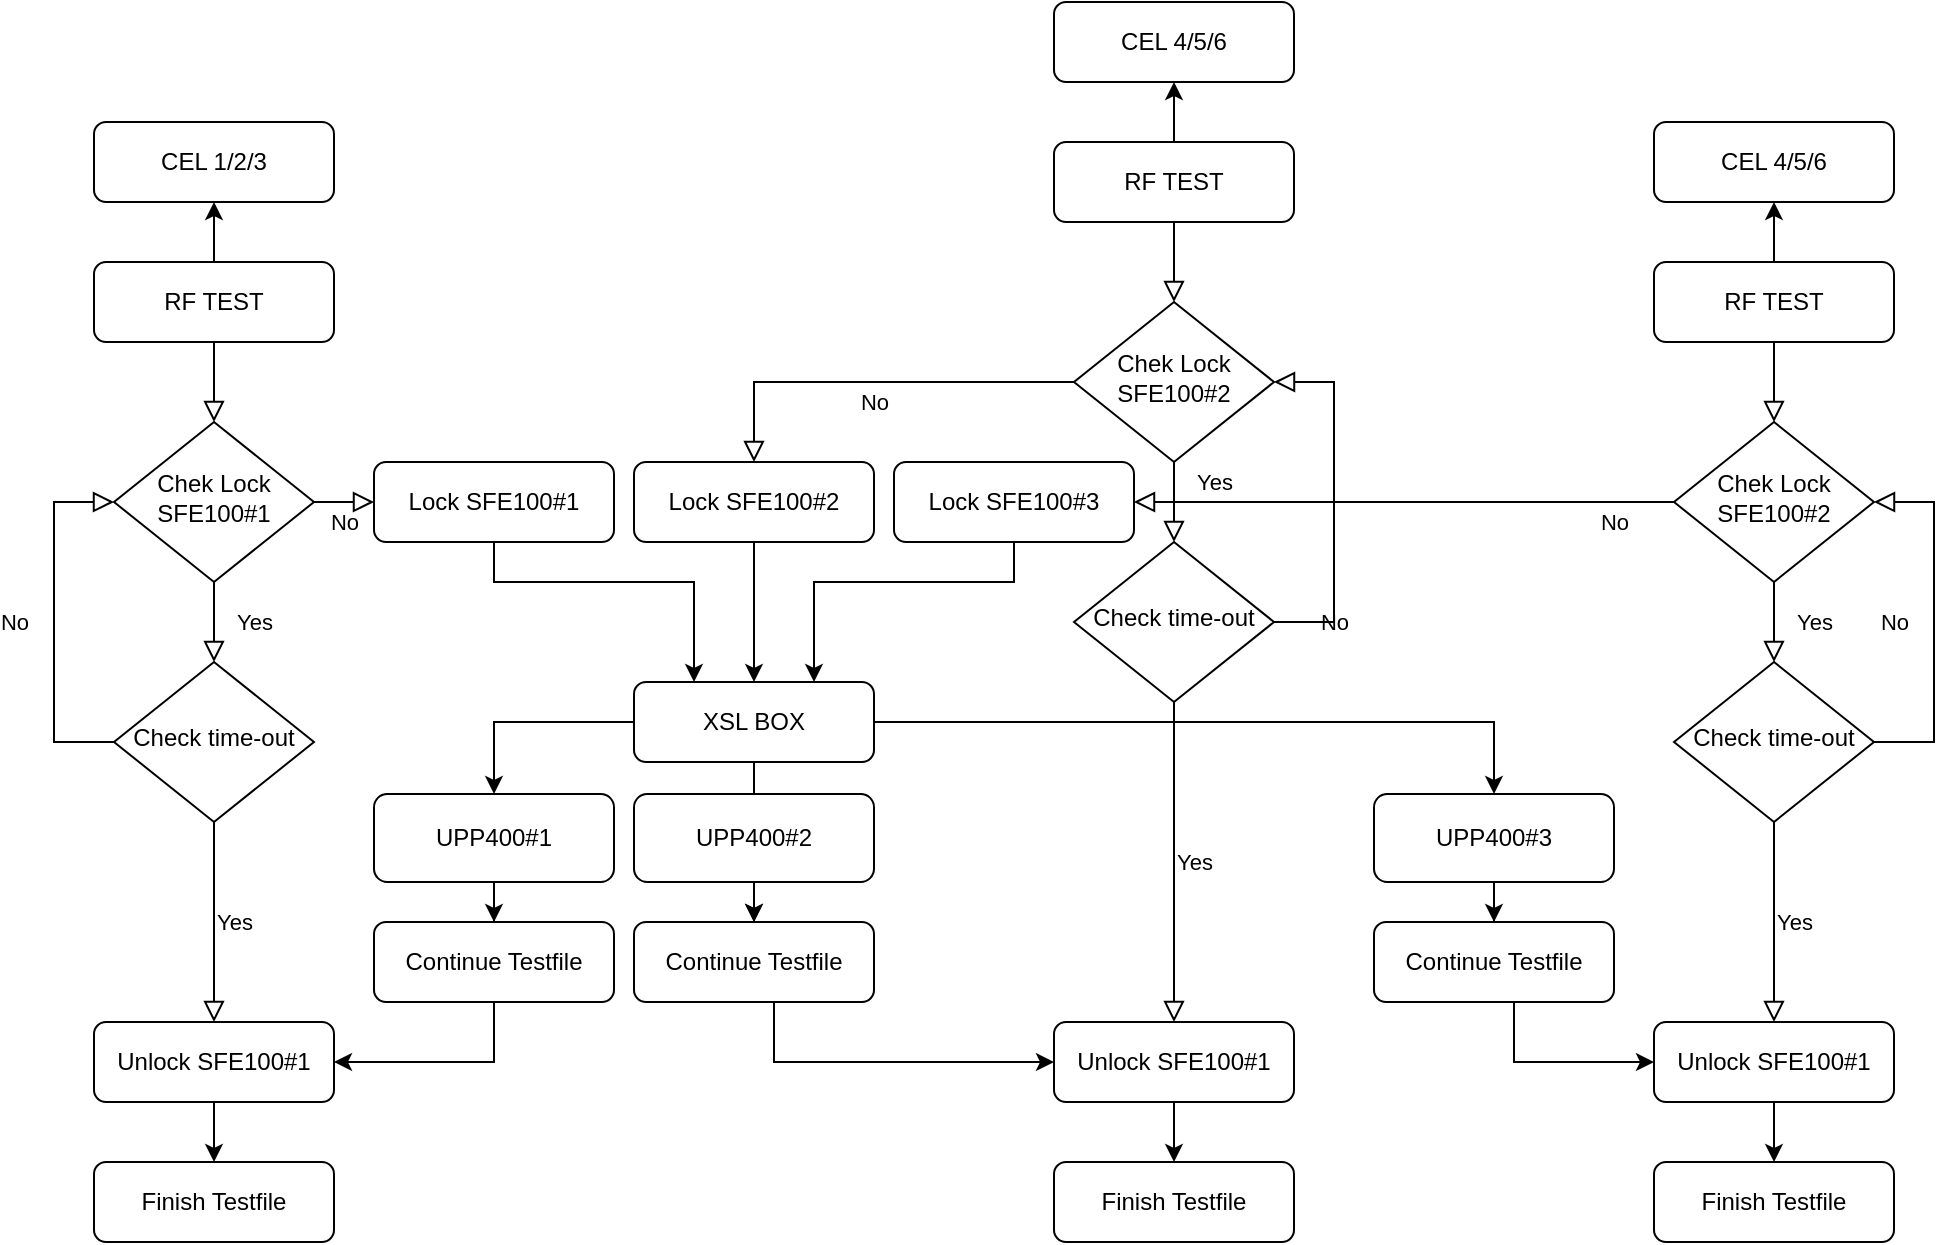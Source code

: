 <mxfile version="20.3.0" type="github">
  <diagram id="C5RBs43oDa-KdzZeNtuy" name="Page-1">
    <mxGraphModel dx="1422" dy="804" grid="1" gridSize="10" guides="1" tooltips="1" connect="1" arrows="1" fold="1" page="1" pageScale="1" pageWidth="1169" pageHeight="827" math="0" shadow="0">
      <root>
        <mxCell id="WIyWlLk6GJQsqaUBKTNV-0" />
        <mxCell id="WIyWlLk6GJQsqaUBKTNV-1" parent="WIyWlLk6GJQsqaUBKTNV-0" />
        <mxCell id="WIyWlLk6GJQsqaUBKTNV-2" value="" style="rounded=0;html=1;jettySize=auto;orthogonalLoop=1;fontSize=11;endArrow=block;endFill=0;endSize=8;strokeWidth=1;shadow=0;labelBackgroundColor=none;edgeStyle=orthogonalEdgeStyle;" parent="WIyWlLk6GJQsqaUBKTNV-1" source="WIyWlLk6GJQsqaUBKTNV-3" target="WIyWlLk6GJQsqaUBKTNV-6" edge="1">
          <mxGeometry relative="1" as="geometry" />
        </mxCell>
        <mxCell id="NrJlkgKCJ5_zOp19GihY-3" value="" style="edgeStyle=orthogonalEdgeStyle;rounded=0;orthogonalLoop=1;jettySize=auto;html=1;" parent="WIyWlLk6GJQsqaUBKTNV-1" source="WIyWlLk6GJQsqaUBKTNV-3" target="NrJlkgKCJ5_zOp19GihY-1" edge="1">
          <mxGeometry relative="1" as="geometry" />
        </mxCell>
        <mxCell id="WIyWlLk6GJQsqaUBKTNV-3" value="RF TEST" style="rounded=1;whiteSpace=wrap;html=1;fontSize=12;glass=0;strokeWidth=1;shadow=0;" parent="WIyWlLk6GJQsqaUBKTNV-1" vertex="1">
          <mxGeometry x="90" y="270" width="120" height="40" as="geometry" />
        </mxCell>
        <mxCell id="WIyWlLk6GJQsqaUBKTNV-4" value="Yes" style="rounded=0;html=1;jettySize=auto;orthogonalLoop=1;fontSize=11;endArrow=block;endFill=0;endSize=8;strokeWidth=1;shadow=0;labelBackgroundColor=none;edgeStyle=orthogonalEdgeStyle;" parent="WIyWlLk6GJQsqaUBKTNV-1" source="WIyWlLk6GJQsqaUBKTNV-6" target="WIyWlLk6GJQsqaUBKTNV-10" edge="1">
          <mxGeometry y="20" relative="1" as="geometry">
            <mxPoint as="offset" />
          </mxGeometry>
        </mxCell>
        <mxCell id="WIyWlLk6GJQsqaUBKTNV-5" value="No" style="edgeStyle=orthogonalEdgeStyle;rounded=0;html=1;jettySize=auto;orthogonalLoop=1;fontSize=11;endArrow=block;endFill=0;endSize=8;strokeWidth=1;shadow=0;labelBackgroundColor=none;" parent="WIyWlLk6GJQsqaUBKTNV-1" source="WIyWlLk6GJQsqaUBKTNV-6" target="WIyWlLk6GJQsqaUBKTNV-7" edge="1">
          <mxGeometry y="10" relative="1" as="geometry">
            <mxPoint as="offset" />
          </mxGeometry>
        </mxCell>
        <mxCell id="WIyWlLk6GJQsqaUBKTNV-6" value="Chek Lock SFE100#1" style="rhombus;whiteSpace=wrap;html=1;shadow=0;fontFamily=Helvetica;fontSize=12;align=center;strokeWidth=1;spacing=6;spacingTop=-4;" parent="WIyWlLk6GJQsqaUBKTNV-1" vertex="1">
          <mxGeometry x="100" y="350" width="100" height="80" as="geometry" />
        </mxCell>
        <mxCell id="NrJlkgKCJ5_zOp19GihY-7" value="" style="edgeStyle=orthogonalEdgeStyle;rounded=0;orthogonalLoop=1;jettySize=auto;html=1;entryX=0.25;entryY=0;entryDx=0;entryDy=0;" parent="WIyWlLk6GJQsqaUBKTNV-1" source="WIyWlLk6GJQsqaUBKTNV-7" target="NrJlkgKCJ5_zOp19GihY-4" edge="1">
          <mxGeometry relative="1" as="geometry">
            <Array as="points">
              <mxPoint x="290" y="430" />
              <mxPoint x="390" y="430" />
            </Array>
          </mxGeometry>
        </mxCell>
        <mxCell id="WIyWlLk6GJQsqaUBKTNV-7" value="Lock SFE100#1" style="rounded=1;whiteSpace=wrap;html=1;fontSize=12;glass=0;strokeWidth=1;shadow=0;" parent="WIyWlLk6GJQsqaUBKTNV-1" vertex="1">
          <mxGeometry x="230" y="370" width="120" height="40" as="geometry" />
        </mxCell>
        <mxCell id="WIyWlLk6GJQsqaUBKTNV-8" value="No" style="rounded=0;html=1;jettySize=auto;orthogonalLoop=1;fontSize=11;endArrow=block;endFill=0;endSize=8;strokeWidth=1;shadow=0;labelBackgroundColor=none;edgeStyle=orthogonalEdgeStyle;entryX=0;entryY=0.5;entryDx=0;entryDy=0;" parent="WIyWlLk6GJQsqaUBKTNV-1" source="WIyWlLk6GJQsqaUBKTNV-10" target="WIyWlLk6GJQsqaUBKTNV-6" edge="1">
          <mxGeometry y="20" relative="1" as="geometry">
            <mxPoint as="offset" />
            <mxPoint x="150" y="610" as="targetPoint" />
            <Array as="points">
              <mxPoint x="70" y="510" />
              <mxPoint x="70" y="390" />
            </Array>
          </mxGeometry>
        </mxCell>
        <mxCell id="WIyWlLk6GJQsqaUBKTNV-9" value="Yes" style="edgeStyle=orthogonalEdgeStyle;rounded=0;html=1;jettySize=auto;orthogonalLoop=1;fontSize=11;endArrow=block;endFill=0;endSize=8;strokeWidth=1;shadow=0;labelBackgroundColor=none;" parent="WIyWlLk6GJQsqaUBKTNV-1" source="WIyWlLk6GJQsqaUBKTNV-10" target="WIyWlLk6GJQsqaUBKTNV-12" edge="1">
          <mxGeometry y="10" relative="1" as="geometry">
            <mxPoint as="offset" />
          </mxGeometry>
        </mxCell>
        <mxCell id="WIyWlLk6GJQsqaUBKTNV-10" value="Check time-out" style="rhombus;whiteSpace=wrap;html=1;shadow=0;fontFamily=Helvetica;fontSize=12;align=center;strokeWidth=1;spacing=6;spacingTop=-4;" parent="WIyWlLk6GJQsqaUBKTNV-1" vertex="1">
          <mxGeometry x="100" y="470" width="100" height="80" as="geometry" />
        </mxCell>
        <mxCell id="V2dxz-3RzxUJ-22-fnxF-6" value="" style="edgeStyle=orthogonalEdgeStyle;rounded=0;orthogonalLoop=1;jettySize=auto;html=1;" parent="WIyWlLk6GJQsqaUBKTNV-1" source="WIyWlLk6GJQsqaUBKTNV-12" target="V2dxz-3RzxUJ-22-fnxF-1" edge="1">
          <mxGeometry relative="1" as="geometry" />
        </mxCell>
        <mxCell id="WIyWlLk6GJQsqaUBKTNV-12" value="Unlock SFE100#1" style="rounded=1;whiteSpace=wrap;html=1;fontSize=12;glass=0;strokeWidth=1;shadow=0;" parent="WIyWlLk6GJQsqaUBKTNV-1" vertex="1">
          <mxGeometry x="90" y="650" width="120" height="40" as="geometry" />
        </mxCell>
        <mxCell id="NrJlkgKCJ5_zOp19GihY-1" value="CEL 1/2/3" style="rounded=1;whiteSpace=wrap;html=1;fontSize=12;glass=0;strokeWidth=1;shadow=0;" parent="WIyWlLk6GJQsqaUBKTNV-1" vertex="1">
          <mxGeometry x="90" y="200" width="120" height="40" as="geometry" />
        </mxCell>
        <mxCell id="NrJlkgKCJ5_zOp19GihY-8" value="" style="edgeStyle=orthogonalEdgeStyle;rounded=0;orthogonalLoop=1;jettySize=auto;html=1;entryX=0.5;entryY=0;entryDx=0;entryDy=0;" parent="WIyWlLk6GJQsqaUBKTNV-1" source="NrJlkgKCJ5_zOp19GihY-4" target="NrJlkgKCJ5_zOp19GihY-41" edge="1">
          <mxGeometry relative="1" as="geometry">
            <mxPoint x="370.034" y="530.028" as="targetPoint" />
          </mxGeometry>
        </mxCell>
        <mxCell id="r26XpOjbVCVyV8fwAi44-6" value="" style="edgeStyle=orthogonalEdgeStyle;rounded=0;orthogonalLoop=1;jettySize=auto;html=1;" edge="1" parent="WIyWlLk6GJQsqaUBKTNV-1" source="NrJlkgKCJ5_zOp19GihY-4" target="r26XpOjbVCVyV8fwAi44-2">
          <mxGeometry relative="1" as="geometry" />
        </mxCell>
        <mxCell id="r26XpOjbVCVyV8fwAi44-27" style="edgeStyle=orthogonalEdgeStyle;rounded=0;orthogonalLoop=1;jettySize=auto;html=1;" edge="1" parent="WIyWlLk6GJQsqaUBKTNV-1" source="NrJlkgKCJ5_zOp19GihY-4" target="r26XpOjbVCVyV8fwAi44-22">
          <mxGeometry relative="1" as="geometry" />
        </mxCell>
        <mxCell id="NrJlkgKCJ5_zOp19GihY-4" value="XSL BOX" style="rounded=1;whiteSpace=wrap;html=1;fontSize=12;glass=0;strokeWidth=1;shadow=0;" parent="WIyWlLk6GJQsqaUBKTNV-1" vertex="1">
          <mxGeometry x="360" y="480" width="120" height="40" as="geometry" />
        </mxCell>
        <mxCell id="NrJlkgKCJ5_zOp19GihY-9" value="" style="rounded=0;html=1;jettySize=auto;orthogonalLoop=1;fontSize=11;endArrow=block;endFill=0;endSize=8;strokeWidth=1;shadow=0;labelBackgroundColor=none;edgeStyle=orthogonalEdgeStyle;" parent="WIyWlLk6GJQsqaUBKTNV-1" source="NrJlkgKCJ5_zOp19GihY-11" target="NrJlkgKCJ5_zOp19GihY-14" edge="1">
          <mxGeometry relative="1" as="geometry" />
        </mxCell>
        <mxCell id="NrJlkgKCJ5_zOp19GihY-10" value="" style="edgeStyle=orthogonalEdgeStyle;rounded=0;orthogonalLoop=1;jettySize=auto;html=1;" parent="WIyWlLk6GJQsqaUBKTNV-1" source="NrJlkgKCJ5_zOp19GihY-11" target="NrJlkgKCJ5_zOp19GihY-21" edge="1">
          <mxGeometry relative="1" as="geometry" />
        </mxCell>
        <mxCell id="NrJlkgKCJ5_zOp19GihY-11" value="RF TEST" style="rounded=1;whiteSpace=wrap;html=1;fontSize=12;glass=0;strokeWidth=1;shadow=0;" parent="WIyWlLk6GJQsqaUBKTNV-1" vertex="1">
          <mxGeometry x="570" y="210" width="120" height="40" as="geometry" />
        </mxCell>
        <mxCell id="NrJlkgKCJ5_zOp19GihY-12" value="Yes" style="rounded=0;html=1;jettySize=auto;orthogonalLoop=1;fontSize=11;endArrow=block;endFill=0;endSize=8;strokeWidth=1;shadow=0;labelBackgroundColor=none;edgeStyle=orthogonalEdgeStyle;" parent="WIyWlLk6GJQsqaUBKTNV-1" source="NrJlkgKCJ5_zOp19GihY-14" target="NrJlkgKCJ5_zOp19GihY-19" edge="1">
          <mxGeometry x="-0.5" y="20" relative="1" as="geometry">
            <mxPoint as="offset" />
          </mxGeometry>
        </mxCell>
        <mxCell id="NrJlkgKCJ5_zOp19GihY-13" value="No" style="edgeStyle=orthogonalEdgeStyle;rounded=0;html=1;jettySize=auto;orthogonalLoop=1;fontSize=11;endArrow=block;endFill=0;endSize=8;strokeWidth=1;shadow=0;labelBackgroundColor=none;entryX=0.5;entryY=0;entryDx=0;entryDy=0;" parent="WIyWlLk6GJQsqaUBKTNV-1" source="NrJlkgKCJ5_zOp19GihY-14" target="NrJlkgKCJ5_zOp19GihY-16" edge="1">
          <mxGeometry y="10" relative="1" as="geometry">
            <mxPoint as="offset" />
          </mxGeometry>
        </mxCell>
        <mxCell id="NrJlkgKCJ5_zOp19GihY-14" value="Chek Lock SFE100#2" style="rhombus;whiteSpace=wrap;html=1;shadow=0;fontFamily=Helvetica;fontSize=12;align=center;strokeWidth=1;spacing=6;spacingTop=-4;" parent="WIyWlLk6GJQsqaUBKTNV-1" vertex="1">
          <mxGeometry x="580" y="290" width="100" height="80" as="geometry" />
        </mxCell>
        <mxCell id="NrJlkgKCJ5_zOp19GihY-24" style="edgeStyle=orthogonalEdgeStyle;rounded=0;orthogonalLoop=1;jettySize=auto;html=1;entryX=0.5;entryY=0;entryDx=0;entryDy=0;" parent="WIyWlLk6GJQsqaUBKTNV-1" source="NrJlkgKCJ5_zOp19GihY-16" target="NrJlkgKCJ5_zOp19GihY-4" edge="1">
          <mxGeometry relative="1" as="geometry">
            <Array as="points">
              <mxPoint x="420" y="410" />
              <mxPoint x="420" y="410" />
            </Array>
          </mxGeometry>
        </mxCell>
        <mxCell id="NrJlkgKCJ5_zOp19GihY-16" value="Lock SFE100#2" style="rounded=1;whiteSpace=wrap;html=1;fontSize=12;glass=0;strokeWidth=1;shadow=0;" parent="WIyWlLk6GJQsqaUBKTNV-1" vertex="1">
          <mxGeometry x="360" y="370" width="120" height="40" as="geometry" />
        </mxCell>
        <mxCell id="NrJlkgKCJ5_zOp19GihY-17" value="No" style="rounded=0;html=1;jettySize=auto;orthogonalLoop=1;fontSize=11;endArrow=block;endFill=0;endSize=8;strokeWidth=1;shadow=0;labelBackgroundColor=none;edgeStyle=orthogonalEdgeStyle;entryX=1;entryY=0.5;entryDx=0;entryDy=0;exitX=1;exitY=0.5;exitDx=0;exitDy=0;" parent="WIyWlLk6GJQsqaUBKTNV-1" source="NrJlkgKCJ5_zOp19GihY-19" target="NrJlkgKCJ5_zOp19GihY-14" edge="1">
          <mxGeometry x="-0.667" relative="1" as="geometry">
            <mxPoint as="offset" />
            <mxPoint x="630" y="550" as="targetPoint" />
            <Array as="points">
              <mxPoint x="710" y="450" />
              <mxPoint x="710" y="330" />
            </Array>
          </mxGeometry>
        </mxCell>
        <mxCell id="NrJlkgKCJ5_zOp19GihY-18" value="Yes" style="edgeStyle=orthogonalEdgeStyle;rounded=0;html=1;jettySize=auto;orthogonalLoop=1;fontSize=11;endArrow=block;endFill=0;endSize=8;strokeWidth=1;shadow=0;labelBackgroundColor=none;entryX=0.5;entryY=0;entryDx=0;entryDy=0;" parent="WIyWlLk6GJQsqaUBKTNV-1" source="NrJlkgKCJ5_zOp19GihY-19" target="V2dxz-3RzxUJ-22-fnxF-10" edge="1">
          <mxGeometry y="10" relative="1" as="geometry">
            <mxPoint as="offset" />
            <mxPoint x="630" y="530" as="targetPoint" />
          </mxGeometry>
        </mxCell>
        <mxCell id="NrJlkgKCJ5_zOp19GihY-19" value="Check time-out" style="rhombus;whiteSpace=wrap;html=1;shadow=0;fontFamily=Helvetica;fontSize=12;align=center;strokeWidth=1;spacing=6;spacingTop=-4;" parent="WIyWlLk6GJQsqaUBKTNV-1" vertex="1">
          <mxGeometry x="580" y="410" width="100" height="80" as="geometry" />
        </mxCell>
        <mxCell id="NrJlkgKCJ5_zOp19GihY-21" value="CEL 4/5/6" style="rounded=1;whiteSpace=wrap;html=1;fontSize=12;glass=0;strokeWidth=1;shadow=0;" parent="WIyWlLk6GJQsqaUBKTNV-1" vertex="1">
          <mxGeometry x="570" y="140" width="120" height="40" as="geometry" />
        </mxCell>
        <mxCell id="V2dxz-3RzxUJ-22-fnxF-3" value="" style="edgeStyle=orthogonalEdgeStyle;rounded=0;orthogonalLoop=1;jettySize=auto;html=1;entryX=1;entryY=0.5;entryDx=0;entryDy=0;startArrow=none;" parent="WIyWlLk6GJQsqaUBKTNV-1" source="V2dxz-3RzxUJ-22-fnxF-7" target="WIyWlLk6GJQsqaUBKTNV-12" edge="1">
          <mxGeometry relative="1" as="geometry">
            <mxPoint x="290" y="620" as="targetPoint" />
            <Array as="points">
              <mxPoint x="290" y="670" />
            </Array>
          </mxGeometry>
        </mxCell>
        <mxCell id="V2dxz-3RzxUJ-22-fnxF-9" value="" style="edgeStyle=orthogonalEdgeStyle;rounded=0;orthogonalLoop=1;jettySize=auto;html=1;" parent="WIyWlLk6GJQsqaUBKTNV-1" source="NrJlkgKCJ5_zOp19GihY-41" target="V2dxz-3RzxUJ-22-fnxF-7" edge="1">
          <mxGeometry relative="1" as="geometry" />
        </mxCell>
        <mxCell id="NrJlkgKCJ5_zOp19GihY-41" value="UPP400#1" style="rounded=1;whiteSpace=wrap;html=1;fontSize=12;glass=0;strokeWidth=1;shadow=0;" parent="WIyWlLk6GJQsqaUBKTNV-1" vertex="1">
          <mxGeometry x="230" y="536" width="120" height="44" as="geometry" />
        </mxCell>
        <mxCell id="V2dxz-3RzxUJ-22-fnxF-1" value="Finish Testfile" style="rounded=1;whiteSpace=wrap;html=1;fontSize=12;glass=0;strokeWidth=1;shadow=0;" parent="WIyWlLk6GJQsqaUBKTNV-1" vertex="1">
          <mxGeometry x="90" y="720" width="120" height="40" as="geometry" />
        </mxCell>
        <mxCell id="V2dxz-3RzxUJ-22-fnxF-7" value="Continue Testfile" style="rounded=1;whiteSpace=wrap;html=1;fontSize=12;glass=0;strokeWidth=1;shadow=0;" parent="WIyWlLk6GJQsqaUBKTNV-1" vertex="1">
          <mxGeometry x="230" y="600" width="120" height="40" as="geometry" />
        </mxCell>
        <mxCell id="V2dxz-3RzxUJ-22-fnxF-12" value="" style="edgeStyle=orthogonalEdgeStyle;rounded=0;orthogonalLoop=1;jettySize=auto;html=1;" parent="WIyWlLk6GJQsqaUBKTNV-1" source="V2dxz-3RzxUJ-22-fnxF-10" target="V2dxz-3RzxUJ-22-fnxF-11" edge="1">
          <mxGeometry relative="1" as="geometry" />
        </mxCell>
        <mxCell id="V2dxz-3RzxUJ-22-fnxF-10" value="Unlock SFE100#1" style="rounded=1;whiteSpace=wrap;html=1;fontSize=12;glass=0;strokeWidth=1;shadow=0;" parent="WIyWlLk6GJQsqaUBKTNV-1" vertex="1">
          <mxGeometry x="570" y="650" width="120" height="40" as="geometry" />
        </mxCell>
        <mxCell id="V2dxz-3RzxUJ-22-fnxF-11" value="Finish Testfile" style="rounded=1;whiteSpace=wrap;html=1;fontSize=12;glass=0;strokeWidth=1;shadow=0;" parent="WIyWlLk6GJQsqaUBKTNV-1" vertex="1">
          <mxGeometry x="570" y="720" width="120" height="40" as="geometry" />
        </mxCell>
        <mxCell id="r26XpOjbVCVyV8fwAi44-0" value="" style="edgeStyle=orthogonalEdgeStyle;rounded=0;orthogonalLoop=1;jettySize=auto;html=1;" edge="1" parent="WIyWlLk6GJQsqaUBKTNV-1" source="r26XpOjbVCVyV8fwAi44-1" target="r26XpOjbVCVyV8fwAi44-2">
          <mxGeometry relative="1" as="geometry" />
        </mxCell>
        <mxCell id="r26XpOjbVCVyV8fwAi44-1" value="UPP400#2" style="rounded=1;whiteSpace=wrap;html=1;fontSize=12;glass=0;strokeWidth=1;shadow=0;" vertex="1" parent="WIyWlLk6GJQsqaUBKTNV-1">
          <mxGeometry x="360" y="536" width="120" height="44" as="geometry" />
        </mxCell>
        <mxCell id="r26XpOjbVCVyV8fwAi44-24" style="edgeStyle=orthogonalEdgeStyle;rounded=0;orthogonalLoop=1;jettySize=auto;html=1;entryX=0;entryY=0.5;entryDx=0;entryDy=0;" edge="1" parent="WIyWlLk6GJQsqaUBKTNV-1" source="r26XpOjbVCVyV8fwAi44-2" target="V2dxz-3RzxUJ-22-fnxF-10">
          <mxGeometry relative="1" as="geometry">
            <Array as="points">
              <mxPoint x="430" y="670" />
            </Array>
          </mxGeometry>
        </mxCell>
        <mxCell id="r26XpOjbVCVyV8fwAi44-2" value="Continue Testfile" style="rounded=1;whiteSpace=wrap;html=1;fontSize=12;glass=0;strokeWidth=1;shadow=0;" vertex="1" parent="WIyWlLk6GJQsqaUBKTNV-1">
          <mxGeometry x="360" y="600" width="120" height="40" as="geometry" />
        </mxCell>
        <mxCell id="r26XpOjbVCVyV8fwAi44-8" value="" style="rounded=0;html=1;jettySize=auto;orthogonalLoop=1;fontSize=11;endArrow=block;endFill=0;endSize=8;strokeWidth=1;shadow=0;labelBackgroundColor=none;edgeStyle=orthogonalEdgeStyle;" edge="1" parent="WIyWlLk6GJQsqaUBKTNV-1" source="r26XpOjbVCVyV8fwAi44-10" target="r26XpOjbVCVyV8fwAi44-13">
          <mxGeometry relative="1" as="geometry" />
        </mxCell>
        <mxCell id="r26XpOjbVCVyV8fwAi44-9" value="" style="edgeStyle=orthogonalEdgeStyle;rounded=0;orthogonalLoop=1;jettySize=auto;html=1;" edge="1" parent="WIyWlLk6GJQsqaUBKTNV-1" source="r26XpOjbVCVyV8fwAi44-10" target="r26XpOjbVCVyV8fwAi44-17">
          <mxGeometry relative="1" as="geometry" />
        </mxCell>
        <mxCell id="r26XpOjbVCVyV8fwAi44-10" value="RF TEST" style="rounded=1;whiteSpace=wrap;html=1;fontSize=12;glass=0;strokeWidth=1;shadow=0;" vertex="1" parent="WIyWlLk6GJQsqaUBKTNV-1">
          <mxGeometry x="870" y="270" width="120" height="40" as="geometry" />
        </mxCell>
        <mxCell id="r26XpOjbVCVyV8fwAi44-11" value="Yes" style="rounded=0;html=1;jettySize=auto;orthogonalLoop=1;fontSize=11;endArrow=block;endFill=0;endSize=8;strokeWidth=1;shadow=0;labelBackgroundColor=none;edgeStyle=orthogonalEdgeStyle;" edge="1" parent="WIyWlLk6GJQsqaUBKTNV-1" source="r26XpOjbVCVyV8fwAi44-13" target="r26XpOjbVCVyV8fwAi44-16">
          <mxGeometry y="20" relative="1" as="geometry">
            <mxPoint as="offset" />
          </mxGeometry>
        </mxCell>
        <mxCell id="r26XpOjbVCVyV8fwAi44-12" value="No" style="edgeStyle=orthogonalEdgeStyle;rounded=0;html=1;jettySize=auto;orthogonalLoop=1;fontSize=11;endArrow=block;endFill=0;endSize=8;strokeWidth=1;shadow=0;labelBackgroundColor=none;entryX=1;entryY=0.5;entryDx=0;entryDy=0;" edge="1" parent="WIyWlLk6GJQsqaUBKTNV-1" source="r26XpOjbVCVyV8fwAi44-13" target="r26XpOjbVCVyV8fwAi44-25">
          <mxGeometry x="-0.773" y="10" relative="1" as="geometry">
            <mxPoint as="offset" />
            <mxPoint x="850" y="390" as="targetPoint" />
          </mxGeometry>
        </mxCell>
        <mxCell id="r26XpOjbVCVyV8fwAi44-13" value="Chek Lock SFE100#2" style="rhombus;whiteSpace=wrap;html=1;shadow=0;fontFamily=Helvetica;fontSize=12;align=center;strokeWidth=1;spacing=6;spacingTop=-4;" vertex="1" parent="WIyWlLk6GJQsqaUBKTNV-1">
          <mxGeometry x="880" y="350" width="100" height="80" as="geometry" />
        </mxCell>
        <mxCell id="r26XpOjbVCVyV8fwAi44-14" value="No" style="rounded=0;html=1;jettySize=auto;orthogonalLoop=1;fontSize=11;endArrow=block;endFill=0;endSize=8;strokeWidth=1;shadow=0;labelBackgroundColor=none;edgeStyle=orthogonalEdgeStyle;entryX=1;entryY=0.5;entryDx=0;entryDy=0;exitX=1;exitY=0.5;exitDx=0;exitDy=0;" edge="1" parent="WIyWlLk6GJQsqaUBKTNV-1" source="r26XpOjbVCVyV8fwAi44-16" target="r26XpOjbVCVyV8fwAi44-13">
          <mxGeometry y="20" relative="1" as="geometry">
            <mxPoint as="offset" />
            <mxPoint x="930" y="610" as="targetPoint" />
            <Array as="points">
              <mxPoint x="1010" y="510" />
              <mxPoint x="1010" y="390" />
            </Array>
          </mxGeometry>
        </mxCell>
        <mxCell id="r26XpOjbVCVyV8fwAi44-15" value="Yes" style="edgeStyle=orthogonalEdgeStyle;rounded=0;html=1;jettySize=auto;orthogonalLoop=1;fontSize=11;endArrow=block;endFill=0;endSize=8;strokeWidth=1;shadow=0;labelBackgroundColor=none;entryX=0.5;entryY=0;entryDx=0;entryDy=0;" edge="1" parent="WIyWlLk6GJQsqaUBKTNV-1" source="r26XpOjbVCVyV8fwAi44-16" target="r26XpOjbVCVyV8fwAi44-19">
          <mxGeometry y="10" relative="1" as="geometry">
            <mxPoint as="offset" />
            <mxPoint x="930" y="590" as="targetPoint" />
          </mxGeometry>
        </mxCell>
        <mxCell id="r26XpOjbVCVyV8fwAi44-16" value="Check time-out" style="rhombus;whiteSpace=wrap;html=1;shadow=0;fontFamily=Helvetica;fontSize=12;align=center;strokeWidth=1;spacing=6;spacingTop=-4;" vertex="1" parent="WIyWlLk6GJQsqaUBKTNV-1">
          <mxGeometry x="880" y="470" width="100" height="80" as="geometry" />
        </mxCell>
        <mxCell id="r26XpOjbVCVyV8fwAi44-17" value="CEL 4/5/6" style="rounded=1;whiteSpace=wrap;html=1;fontSize=12;glass=0;strokeWidth=1;shadow=0;" vertex="1" parent="WIyWlLk6GJQsqaUBKTNV-1">
          <mxGeometry x="870" y="200" width="120" height="40" as="geometry" />
        </mxCell>
        <mxCell id="r26XpOjbVCVyV8fwAi44-18" value="" style="edgeStyle=orthogonalEdgeStyle;rounded=0;orthogonalLoop=1;jettySize=auto;html=1;" edge="1" parent="WIyWlLk6GJQsqaUBKTNV-1" source="r26XpOjbVCVyV8fwAi44-19" target="r26XpOjbVCVyV8fwAi44-20">
          <mxGeometry relative="1" as="geometry" />
        </mxCell>
        <mxCell id="r26XpOjbVCVyV8fwAi44-19" value="Unlock SFE100#1" style="rounded=1;whiteSpace=wrap;html=1;fontSize=12;glass=0;strokeWidth=1;shadow=0;" vertex="1" parent="WIyWlLk6GJQsqaUBKTNV-1">
          <mxGeometry x="870" y="650" width="120" height="40" as="geometry" />
        </mxCell>
        <mxCell id="r26XpOjbVCVyV8fwAi44-20" value="Finish Testfile" style="rounded=1;whiteSpace=wrap;html=1;fontSize=12;glass=0;strokeWidth=1;shadow=0;" vertex="1" parent="WIyWlLk6GJQsqaUBKTNV-1">
          <mxGeometry x="870" y="720" width="120" height="40" as="geometry" />
        </mxCell>
        <mxCell id="r26XpOjbVCVyV8fwAi44-21" value="" style="edgeStyle=orthogonalEdgeStyle;rounded=0;orthogonalLoop=1;jettySize=auto;html=1;" edge="1" parent="WIyWlLk6GJQsqaUBKTNV-1" source="r26XpOjbVCVyV8fwAi44-22" target="r26XpOjbVCVyV8fwAi44-23">
          <mxGeometry relative="1" as="geometry" />
        </mxCell>
        <mxCell id="r26XpOjbVCVyV8fwAi44-22" value="UPP400#3" style="rounded=1;whiteSpace=wrap;html=1;fontSize=12;glass=0;strokeWidth=1;shadow=0;" vertex="1" parent="WIyWlLk6GJQsqaUBKTNV-1">
          <mxGeometry x="730" y="536" width="120" height="44" as="geometry" />
        </mxCell>
        <mxCell id="r26XpOjbVCVyV8fwAi44-28" style="edgeStyle=orthogonalEdgeStyle;rounded=0;orthogonalLoop=1;jettySize=auto;html=1;entryX=0;entryY=0.5;entryDx=0;entryDy=0;" edge="1" parent="WIyWlLk6GJQsqaUBKTNV-1" source="r26XpOjbVCVyV8fwAi44-23" target="r26XpOjbVCVyV8fwAi44-19">
          <mxGeometry relative="1" as="geometry">
            <Array as="points">
              <mxPoint x="800" y="670" />
            </Array>
          </mxGeometry>
        </mxCell>
        <mxCell id="r26XpOjbVCVyV8fwAi44-23" value="Continue Testfile" style="rounded=1;whiteSpace=wrap;html=1;fontSize=12;glass=0;strokeWidth=1;shadow=0;" vertex="1" parent="WIyWlLk6GJQsqaUBKTNV-1">
          <mxGeometry x="730" y="600" width="120" height="40" as="geometry" />
        </mxCell>
        <mxCell id="r26XpOjbVCVyV8fwAi44-26" style="edgeStyle=orthogonalEdgeStyle;rounded=0;orthogonalLoop=1;jettySize=auto;html=1;" edge="1" parent="WIyWlLk6GJQsqaUBKTNV-1" source="r26XpOjbVCVyV8fwAi44-25" target="NrJlkgKCJ5_zOp19GihY-4">
          <mxGeometry relative="1" as="geometry">
            <Array as="points">
              <mxPoint x="550" y="430" />
              <mxPoint x="450" y="430" />
            </Array>
          </mxGeometry>
        </mxCell>
        <mxCell id="r26XpOjbVCVyV8fwAi44-25" value="Lock SFE100#3" style="rounded=1;whiteSpace=wrap;html=1;fontSize=12;glass=0;strokeWidth=1;shadow=0;" vertex="1" parent="WIyWlLk6GJQsqaUBKTNV-1">
          <mxGeometry x="490" y="370" width="120" height="40" as="geometry" />
        </mxCell>
      </root>
    </mxGraphModel>
  </diagram>
</mxfile>
